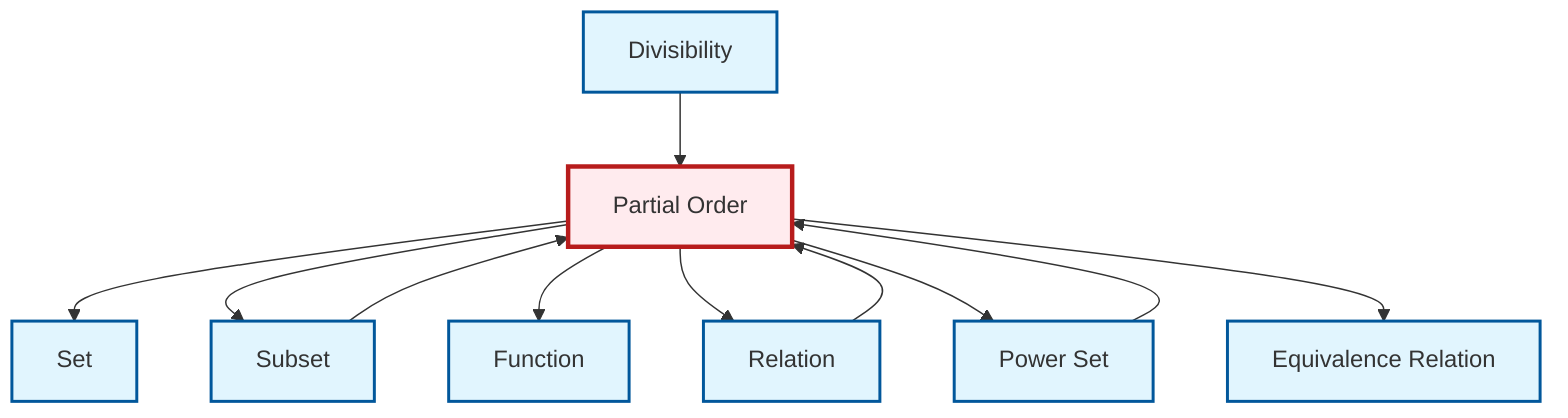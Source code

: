graph TD
    classDef definition fill:#e1f5fe,stroke:#01579b,stroke-width:2px
    classDef theorem fill:#f3e5f5,stroke:#4a148c,stroke-width:2px
    classDef axiom fill:#fff3e0,stroke:#e65100,stroke-width:2px
    classDef example fill:#e8f5e9,stroke:#1b5e20,stroke-width:2px
    classDef current fill:#ffebee,stroke:#b71c1c,stroke-width:3px
    def-partial-order["Partial Order"]:::definition
    def-power-set["Power Set"]:::definition
    def-divisibility["Divisibility"]:::definition
    def-relation["Relation"]:::definition
    def-set["Set"]:::definition
    def-function["Function"]:::definition
    def-equivalence-relation["Equivalence Relation"]:::definition
    def-subset["Subset"]:::definition
    def-partial-order --> def-set
    def-partial-order --> def-subset
    def-partial-order --> def-function
    def-subset --> def-partial-order
    def-partial-order --> def-relation
    def-relation --> def-partial-order
    def-partial-order --> def-power-set
    def-divisibility --> def-partial-order
    def-power-set --> def-partial-order
    def-partial-order --> def-equivalence-relation
    class def-partial-order current